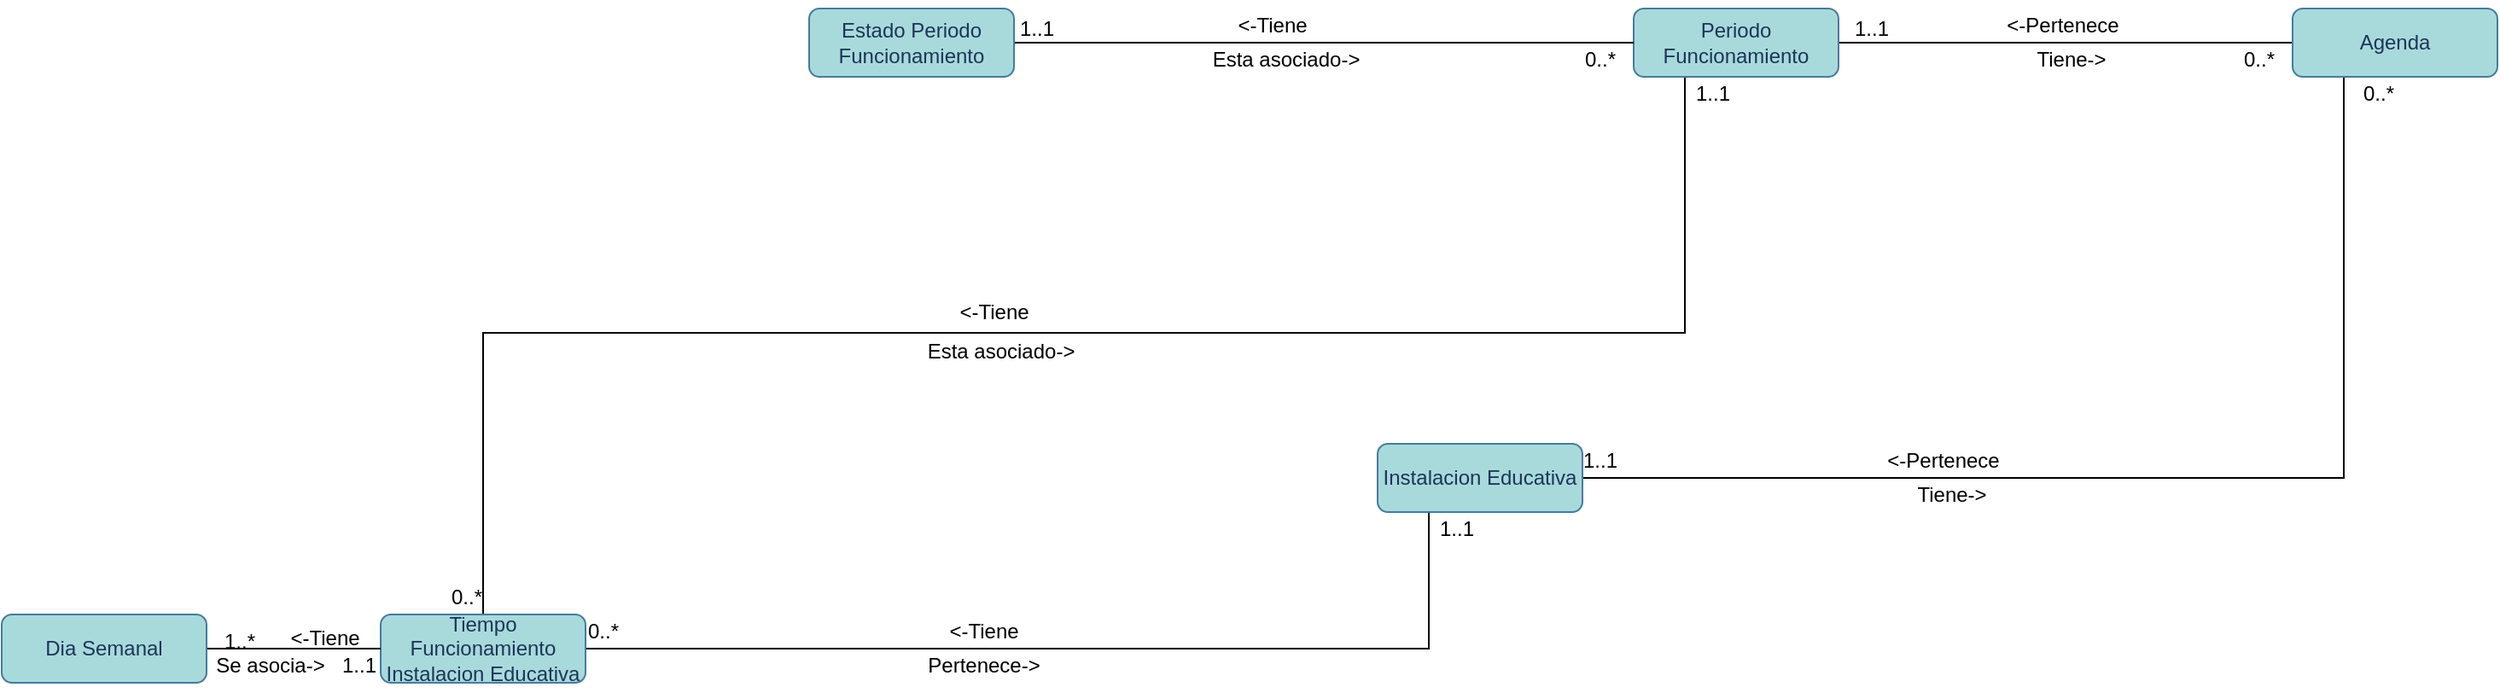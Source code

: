 <mxfile version="22.0.3" type="device">
  <diagram name="Página-1" id="T3cjG7SUcRHkyDakVLig">
    <mxGraphModel dx="2107" dy="1933" grid="1" gridSize="10" guides="1" tooltips="1" connect="1" arrows="1" fold="1" page="1" pageScale="1" pageWidth="827" pageHeight="1169" math="0" shadow="0">
      <root>
        <mxCell id="0" />
        <mxCell id="1" parent="0" />
        <mxCell id="-Nbi-1NI1fQmlaH7qFXW-1" style="edgeStyle=orthogonalEdgeStyle;rounded=0;orthogonalLoop=1;jettySize=auto;html=1;exitX=1;exitY=0.5;exitDx=0;exitDy=0;entryX=0.25;entryY=1;entryDx=0;entryDy=0;endArrow=none;endFill=0;" edge="1" parent="1" source="-Nbi-1NI1fQmlaH7qFXW-3" target="-Nbi-1NI1fQmlaH7qFXW-5">
          <mxGeometry relative="1" as="geometry" />
        </mxCell>
        <mxCell id="-Nbi-1NI1fQmlaH7qFXW-2" style="edgeStyle=orthogonalEdgeStyle;rounded=0;orthogonalLoop=1;jettySize=auto;html=1;exitX=0.5;exitY=0;exitDx=0;exitDy=0;entryX=0.25;entryY=1;entryDx=0;entryDy=0;endArrow=none;endFill=0;" edge="1" parent="1" source="-Nbi-1NI1fQmlaH7qFXW-3" target="-Nbi-1NI1fQmlaH7qFXW-7">
          <mxGeometry relative="1" as="geometry">
            <Array as="points">
              <mxPoint x="-320" y="-30" />
              <mxPoint x="384" y="-30" />
            </Array>
          </mxGeometry>
        </mxCell>
        <mxCell id="-Nbi-1NI1fQmlaH7qFXW-3" value="Tiempo Funcionamiento Instalacion Educativa" style="rounded=1;whiteSpace=wrap;html=1;labelBackgroundColor=none;fillColor=#A8DADC;strokeColor=#457B9D;fontColor=#1D3557;" vertex="1" parent="1">
          <mxGeometry x="-380" y="135" width="120" height="40" as="geometry" />
        </mxCell>
        <mxCell id="-Nbi-1NI1fQmlaH7qFXW-4" style="edgeStyle=orthogonalEdgeStyle;rounded=0;orthogonalLoop=1;jettySize=auto;html=1;exitX=1;exitY=0.5;exitDx=0;exitDy=0;entryX=0.25;entryY=1;entryDx=0;entryDy=0;endArrow=none;endFill=0;" edge="1" parent="1" source="-Nbi-1NI1fQmlaH7qFXW-5" target="-Nbi-1NI1fQmlaH7qFXW-10">
          <mxGeometry relative="1" as="geometry" />
        </mxCell>
        <mxCell id="-Nbi-1NI1fQmlaH7qFXW-5" value="&lt;span style=&quot;font-weight: normal;&quot;&gt;Instalacion Educativa&lt;br&gt;&lt;/span&gt;" style="rounded=1;whiteSpace=wrap;html=1;labelBackgroundColor=none;fillColor=#A8DADC;strokeColor=#457B9D;fontStyle=1;fontColor=#1D3557;" vertex="1" parent="1">
          <mxGeometry x="204" y="35" width="120" height="40" as="geometry" />
        </mxCell>
        <mxCell id="-Nbi-1NI1fQmlaH7qFXW-6" style="edgeStyle=orthogonalEdgeStyle;rounded=0;orthogonalLoop=1;jettySize=auto;html=1;exitX=1;exitY=0.5;exitDx=0;exitDy=0;endArrow=none;endFill=0;" edge="1" parent="1" source="-Nbi-1NI1fQmlaH7qFXW-7" target="-Nbi-1NI1fQmlaH7qFXW-10">
          <mxGeometry relative="1" as="geometry" />
        </mxCell>
        <mxCell id="-Nbi-1NI1fQmlaH7qFXW-7" value="Periodo Funcionamiento" style="rounded=1;whiteSpace=wrap;html=1;labelBackgroundColor=none;fillColor=#A8DADC;strokeColor=#457B9D;fontColor=#1D3557;" vertex="1" parent="1">
          <mxGeometry x="354" y="-220" width="120" height="40" as="geometry" />
        </mxCell>
        <mxCell id="-Nbi-1NI1fQmlaH7qFXW-8" style="edgeStyle=orthogonalEdgeStyle;rounded=0;orthogonalLoop=1;jettySize=auto;html=1;exitX=1;exitY=0.5;exitDx=0;exitDy=0;endArrow=none;endFill=0;" edge="1" parent="1" source="-Nbi-1NI1fQmlaH7qFXW-9" target="-Nbi-1NI1fQmlaH7qFXW-7">
          <mxGeometry relative="1" as="geometry" />
        </mxCell>
        <mxCell id="-Nbi-1NI1fQmlaH7qFXW-9" value="Estado Periodo Funcionamiento" style="rounded=1;whiteSpace=wrap;html=1;labelBackgroundColor=none;fillColor=#A8DADC;strokeColor=#457B9D;fontColor=#1D3557;" vertex="1" parent="1">
          <mxGeometry x="-129" y="-220" width="120" height="40" as="geometry" />
        </mxCell>
        <mxCell id="-Nbi-1NI1fQmlaH7qFXW-10" value="Agenda" style="rounded=1;whiteSpace=wrap;html=1;labelBackgroundColor=none;fillColor=#A8DADC;strokeColor=#457B9D;fontColor=#1D3557;" vertex="1" parent="1">
          <mxGeometry x="740" y="-220" width="120" height="40" as="geometry" />
        </mxCell>
        <mxCell id="-Nbi-1NI1fQmlaH7qFXW-11" value="0..*" style="text;html=1;align=center;verticalAlign=middle;resizable=0;points=[];autosize=1;strokeColor=none;fillColor=none;" vertex="1" parent="1">
          <mxGeometry x="314" y="-205" width="40" height="30" as="geometry" />
        </mxCell>
        <mxCell id="-Nbi-1NI1fQmlaH7qFXW-12" value="1..1" style="text;html=1;align=center;verticalAlign=middle;resizable=0;points=[];autosize=1;strokeColor=none;fillColor=none;" vertex="1" parent="1">
          <mxGeometry x="-16" y="-223" width="40" height="30" as="geometry" />
        </mxCell>
        <mxCell id="-Nbi-1NI1fQmlaH7qFXW-13" value="&amp;lt;-Tiene" style="text;html=1;align=center;verticalAlign=middle;resizable=0;points=[];autosize=1;strokeColor=none;fillColor=none;" vertex="1" parent="1">
          <mxGeometry x="112" y="-225" width="60" height="30" as="geometry" />
        </mxCell>
        <mxCell id="-Nbi-1NI1fQmlaH7qFXW-14" value="Esta asociado-&amp;gt;" style="text;html=1;align=center;verticalAlign=middle;resizable=0;points=[];autosize=1;strokeColor=none;fillColor=none;" vertex="1" parent="1">
          <mxGeometry x="95" y="-205" width="110" height="30" as="geometry" />
        </mxCell>
        <mxCell id="-Nbi-1NI1fQmlaH7qFXW-15" value="&amp;lt;-Pertenece" style="text;html=1;align=center;verticalAlign=middle;resizable=0;points=[];autosize=1;strokeColor=none;fillColor=none;" vertex="1" parent="1">
          <mxGeometry x="560" y="-225" width="90" height="30" as="geometry" />
        </mxCell>
        <mxCell id="-Nbi-1NI1fQmlaH7qFXW-16" value="Tiene-&amp;gt;" style="text;html=1;align=center;verticalAlign=middle;resizable=0;points=[];autosize=1;strokeColor=none;fillColor=none;" vertex="1" parent="1">
          <mxGeometry x="580" y="-205" width="60" height="30" as="geometry" />
        </mxCell>
        <mxCell id="-Nbi-1NI1fQmlaH7qFXW-17" value="1..1" style="text;html=1;align=center;verticalAlign=middle;resizable=0;points=[];autosize=1;strokeColor=none;fillColor=none;" vertex="1" parent="1">
          <mxGeometry x="473" y="-223" width="40" height="30" as="geometry" />
        </mxCell>
        <mxCell id="-Nbi-1NI1fQmlaH7qFXW-18" value="0..*" style="text;html=1;align=center;verticalAlign=middle;resizable=0;points=[];autosize=1;strokeColor=none;fillColor=none;" vertex="1" parent="1">
          <mxGeometry x="700" y="-205" width="40" height="30" as="geometry" />
        </mxCell>
        <mxCell id="-Nbi-1NI1fQmlaH7qFXW-19" value="&amp;lt;-Pertenece" style="text;html=1;align=center;verticalAlign=middle;resizable=0;points=[];autosize=1;strokeColor=none;fillColor=none;" vertex="1" parent="1">
          <mxGeometry x="490" y="30" width="90" height="30" as="geometry" />
        </mxCell>
        <mxCell id="-Nbi-1NI1fQmlaH7qFXW-20" value="1..1" style="text;html=1;align=center;verticalAlign=middle;resizable=0;points=[];autosize=1;strokeColor=none;fillColor=none;" vertex="1" parent="1">
          <mxGeometry x="314" y="30" width="40" height="30" as="geometry" />
        </mxCell>
        <mxCell id="-Nbi-1NI1fQmlaH7qFXW-21" value="Tiene-&amp;gt;" style="text;html=1;align=center;verticalAlign=middle;resizable=0;points=[];autosize=1;strokeColor=none;fillColor=none;" vertex="1" parent="1">
          <mxGeometry x="510" y="50" width="60" height="30" as="geometry" />
        </mxCell>
        <mxCell id="-Nbi-1NI1fQmlaH7qFXW-22" value="0..*" style="text;html=1;align=center;verticalAlign=middle;resizable=0;points=[];autosize=1;strokeColor=none;fillColor=none;" vertex="1" parent="1">
          <mxGeometry x="770" y="-185" width="40" height="30" as="geometry" />
        </mxCell>
        <mxCell id="-Nbi-1NI1fQmlaH7qFXW-23" value="Esta asociado-&amp;gt;" style="text;html=1;align=center;verticalAlign=middle;resizable=0;points=[];autosize=1;strokeColor=none;fillColor=none;" vertex="1" parent="1">
          <mxGeometry x="-72" y="-34" width="110" height="30" as="geometry" />
        </mxCell>
        <mxCell id="-Nbi-1NI1fQmlaH7qFXW-24" value="&amp;lt;-Tiene" style="text;html=1;align=center;verticalAlign=middle;resizable=0;points=[];autosize=1;strokeColor=none;fillColor=none;" vertex="1" parent="1">
          <mxGeometry x="-51" y="-57" width="60" height="30" as="geometry" />
        </mxCell>
        <mxCell id="-Nbi-1NI1fQmlaH7qFXW-25" value="1..1" style="text;html=1;align=center;verticalAlign=middle;resizable=0;points=[];autosize=1;strokeColor=none;fillColor=none;" vertex="1" parent="1">
          <mxGeometry x="380" y="-185" width="40" height="30" as="geometry" />
        </mxCell>
        <mxCell id="-Nbi-1NI1fQmlaH7qFXW-26" value="0..*" style="text;html=1;align=center;verticalAlign=middle;resizable=0;points=[];autosize=1;strokeColor=none;fillColor=none;" vertex="1" parent="1">
          <mxGeometry x="-350" y="110" width="40" height="30" as="geometry" />
        </mxCell>
        <mxCell id="-Nbi-1NI1fQmlaH7qFXW-27" value="Pertenece-&amp;gt;" style="text;html=1;align=center;verticalAlign=middle;resizable=0;points=[];autosize=1;strokeColor=none;fillColor=none;" vertex="1" parent="1">
          <mxGeometry x="-72" y="150" width="90" height="30" as="geometry" />
        </mxCell>
        <mxCell id="-Nbi-1NI1fQmlaH7qFXW-28" value="&amp;lt;-Tiene" style="text;html=1;align=center;verticalAlign=middle;resizable=0;points=[];autosize=1;strokeColor=none;fillColor=none;" vertex="1" parent="1">
          <mxGeometry x="-57" y="130" width="60" height="30" as="geometry" />
        </mxCell>
        <mxCell id="-Nbi-1NI1fQmlaH7qFXW-29" value="1..1" style="text;html=1;align=center;verticalAlign=middle;resizable=0;points=[];autosize=1;strokeColor=none;fillColor=none;" vertex="1" parent="1">
          <mxGeometry x="230" y="70" width="40" height="30" as="geometry" />
        </mxCell>
        <mxCell id="-Nbi-1NI1fQmlaH7qFXW-30" value="0..*" style="text;html=1;align=center;verticalAlign=middle;resizable=0;points=[];autosize=1;strokeColor=none;fillColor=none;" vertex="1" parent="1">
          <mxGeometry x="-270" y="130" width="40" height="30" as="geometry" />
        </mxCell>
        <mxCell id="-Nbi-1NI1fQmlaH7qFXW-31" style="edgeStyle=orthogonalEdgeStyle;rounded=0;orthogonalLoop=1;jettySize=auto;html=1;endArrow=none;endFill=0;" edge="1" parent="1" source="-Nbi-1NI1fQmlaH7qFXW-32" target="-Nbi-1NI1fQmlaH7qFXW-3">
          <mxGeometry relative="1" as="geometry" />
        </mxCell>
        <mxCell id="-Nbi-1NI1fQmlaH7qFXW-32" value="Dia Semanal" style="rounded=1;whiteSpace=wrap;html=1;labelBackgroundColor=none;fillColor=#A8DADC;strokeColor=#457B9D;fontColor=#1D3557;" vertex="1" parent="1">
          <mxGeometry x="-602" y="135" width="120" height="40" as="geometry" />
        </mxCell>
        <mxCell id="-Nbi-1NI1fQmlaH7qFXW-34" value="Se asocia-&amp;gt;" style="text;html=1;align=center;verticalAlign=middle;resizable=0;points=[];autosize=1;strokeColor=none;fillColor=none;" vertex="1" parent="1">
          <mxGeometry x="-490" y="150" width="90" height="30" as="geometry" />
        </mxCell>
        <mxCell id="-Nbi-1NI1fQmlaH7qFXW-35" value="1..1" style="text;html=1;align=center;verticalAlign=middle;resizable=0;points=[];autosize=1;strokeColor=none;fillColor=none;" vertex="1" parent="1">
          <mxGeometry x="-413" y="150" width="40" height="30" as="geometry" />
        </mxCell>
        <mxCell id="-Nbi-1NI1fQmlaH7qFXW-36" value="&amp;lt;-Tiene" style="text;html=1;align=center;verticalAlign=middle;resizable=0;points=[];autosize=1;strokeColor=none;fillColor=none;" vertex="1" parent="1">
          <mxGeometry x="-443" y="134" width="60" height="30" as="geometry" />
        </mxCell>
        <mxCell id="-Nbi-1NI1fQmlaH7qFXW-37" value="1..*" style="text;html=1;align=center;verticalAlign=middle;resizable=0;points=[];autosize=1;strokeColor=none;fillColor=none;" vertex="1" parent="1">
          <mxGeometry x="-483" y="136" width="40" height="30" as="geometry" />
        </mxCell>
      </root>
    </mxGraphModel>
  </diagram>
</mxfile>
